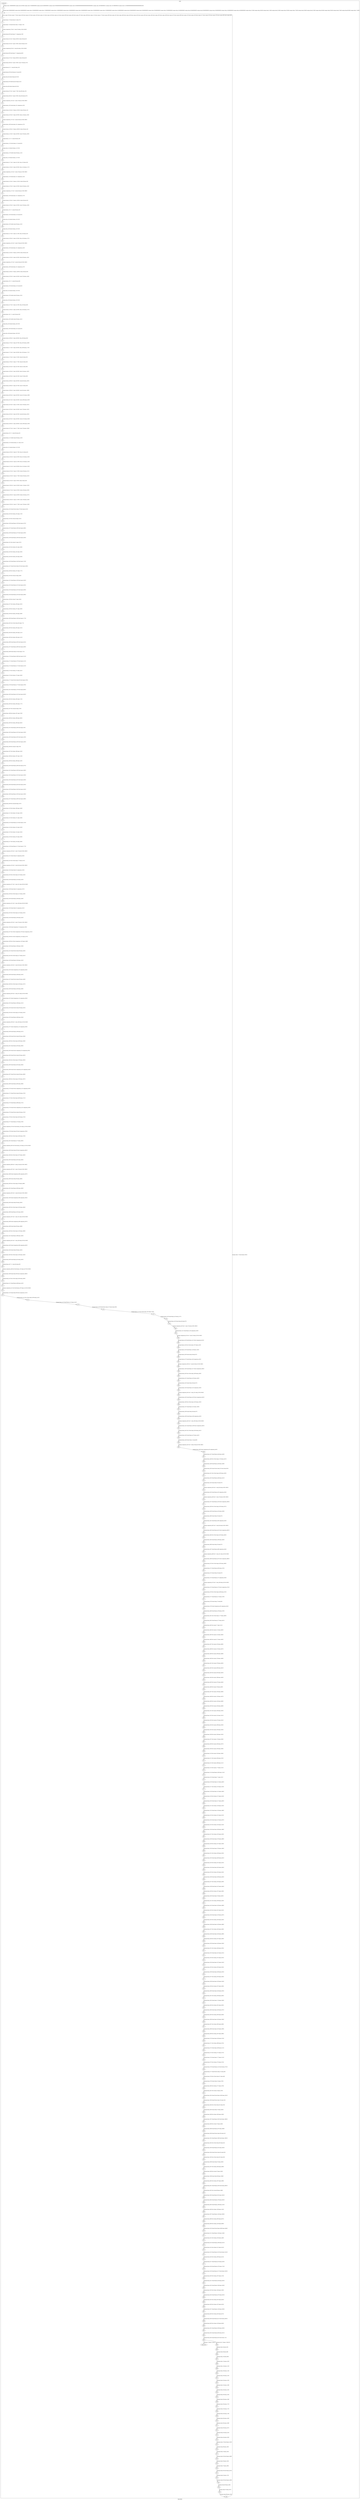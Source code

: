 digraph G {
label="Btor2XCFA";
subgraph cluster_0 {
label="main";
main_init[];
l1[];
l3[];
l4[];
l5[];
l6[];
l7[];
l8[];
l9[];
l10[];
l11[];
l12[];
l13[];
l14[];
l15[];
l16[];
l17[];
l18[];
l19[];
l20[];
l21[];
l22[];
l23[];
l24[];
l25[];
l26[];
l27[];
l28[];
l29[];
l30[];
l31[];
l32[];
l33[];
l34[];
l35[];
l36[];
l37[];
l38[];
l39[];
l40[];
l41[];
l42[];
l43[];
l44[];
l45[];
l46[];
l47[];
l48[];
l49[];
l50[];
l51[];
l52[];
l53[];
l54[];
l55[];
l56[];
l57[];
l58[];
l59[];
l60[];
l61[];
l62[];
l63[];
l64[];
l65[];
l66[];
l67[];
l68[];
l69[];
l70[];
l71[];
l72[];
l73[];
l74[];
l75[];
l76[];
l77[];
l78[];
l79[];
l80[];
l81[];
l82[];
l83[];
l84[];
l85[];
l86[];
l87[];
l88[];
l89[];
l90[];
l91[];
l92[];
l93[];
l94[];
l95[];
l96[];
l97[];
l98[];
l99[];
l100[];
l101[];
l102[];
l103[];
l104[];
l105[];
l106[];
l107[];
l108[];
l109[];
l110[];
l111[];
l112[];
l113[];
l114[];
l115[];
l116[];
l117[];
l118[];
l119[];
l120[];
l121[];
l122[];
l123[];
l124[];
l125[];
l126[];
l127[];
l128[];
l129[];
l130[];
l131[];
l132[];
l133[];
l134[];
l135[];
l136[];
l137[];
l138[];
l139[];
l140[];
l141[];
l142[];
l143[];
l144[];
l145[];
l146[];
l147[];
l148[];
l149[];
l150[];
l151[];
l152[];
l153[];
l154[];
l155[];
l156[];
l157[];
l158[];
l159[];
l160[];
l161[];
l162[];
l163[];
l164[];
l165[];
l166[];
l167[];
l168[];
l169[];
l170[];
l171[];
l172[];
l173[];
l174[];
l175[];
l176[];
l177[];
l178[];
l179[];
l180[];
l181[];
l182[];
l183[];
l184[];
l185[];
l186[];
l187[];
l188[];
l189[];
l190[];
l191[];
l192[];
l193[];
l194[];
l195[];
l196[];
l197[];
l198[];
l199[];
l200[];
l201[];
l202[];
l203[];
l204[];
l205[];
l206[];
l207[];
l208[];
l209[];
l210[];
l211[];
l212[];
l213[];
l214[];
l215[];
l216[];
l217[];
l218[];
l219[];
l220[];
l221[];
l222[];
l223[];
l224[];
l225[];
l226[];
l227[];
l228[];
l229[];
l230[];
l231[];
l232[];
l233[];
l234[];
l235[];
l236[];
l237[];
l238[];
l239[];
l240[];
l241[];
l242[];
l243[];
l244[];
l245[];
l246[];
l247[];
l248[];
l249[];
l250[];
l251[];
l252[];
l253[];
l254[];
l255[];
l256[];
l257[];
l258[];
l259[];
l260[];
l261[];
l262[];
l263[];
l264[];
l265[];
l266[];
l267[];
l268[];
l269[];
l270[];
l271[];
l272[];
l273[];
l274[];
l275[];
l276[];
l277[];
l278[];
l279[];
l280[];
l281[];
l282[];
l283[];
l284[];
l285[];
l286[];
l287[];
l288[];
l289[];
l290[];
l291[];
l292[];
l293[];
l294[];
l295[];
l296[];
l297[];
l298[];
l299[];
l300[];
l301[];
l302[];
l303[];
l304[];
l305[];
l306[];
l307[];
l308[];
l309[];
l310[];
l311[];
l312[];
l313[];
l314[];
l315[];
l316[];
l317[];
l318[];
l319[];
l320[];
l321[];
l322[];
l323[];
l324[];
l325[];
l326[];
l327[];
l328[];
l329[];
l330[];
l331[];
l332[];
l333[];
l334[];
l335[];
l336[];
l337[];
l338[];
l339[];
l340[];
l341[];
l342[];
l343[];
l344[];
l345[];
l346[];
l347[];
l348[];
l349[];
l350[];
l351[];
l352[];
l353[];
l354[];
l355[];
l356[];
l357[];
l358[];
l359[];
l360[];
l361[];
l362[];
l363[];
l364[];
l365[];
l366[];
l367[];
l368[];
l369[];
l370[];
l371[];
l372[];
l373[];
l374[];
l375[];
l376[];
l377[];
l378[];
l379[];
l380[];
l381[];
l382[];
l383[];
l384[];
l385[];
l386[];
l387[];
l388[];
l389[];
l390[];
l391[];
l392[];
l393[];
l394[];
l395[];
l396[];
l397[];
l398[];
l399[];
l400[];
l401[];
l402[];
l403[];
l404[];
l405[];
l406[];
l407[];
l408[];
l409[];
l410[];
l411[];
l412[];
l413[];
l414[];
l415[];
l416[];
l417[];
l418[];
l419[];
l420[];
l421[];
l422[];
l423[];
l424[];
l425[];
l426[];
l427[];
l428[];
l429[];
l430[];
l431[];
l432[];
l433[];
l434[];
l435[];
l436[];
l437[];
l438[];
l439[];
l440[];
l441[];
l442[];
l443[];
l444[];
l445[];
l446[];
l447[];
l448[];
l449[];
l450[];
l451[];
l452[];
l453[];
l454[];
l455[];
l456[];
l457[];
l458[];
l459[];
l460[];
l461[];
l462[];
l463[];
l464[];
l465[];
l466[];
l467[];
l468[];
l469[];
l470[];
l471[];
l472[];
l473[];
l474[];
l475[];
l476[];
l477[];
l478[];
l479[];
l480[];
l481[];
l482[];
l483[];
l484[];
l485[];
l486[];
l487[];
l488[];
l489[];
l490[];
l491[];
l492[];
l493[];
main_error[];
l494[];
l495[];
l496[];
l497[];
l498[];
l499[];
l500[];
l501[];
l502[];
l503[];
l504[];
l505[];
l506[];
l507[];
l508[];
l509[];
l510[];
l511[];
l512[];
l513[];
l514[];
l515[];
l516[];
l517[];
l518[];
l519[];
l520[];
l521[];
l522[];
l523[];
l524[];
l525[];
l526[];
main_init -> l1 [label="[(assign const_5 #b00000000),(assign const_46 #b0),(assign const_78 #b00000000),(assign const_84 #b00000001),(assign const_90 #b000000000000000000000000),(assign const_92 #b00000000000000000000000000000001),(assign const_189 #b00000011),(assign const_191 #b00000010),(assign const_212 #b00000000000000000000000000000100)] "];
l3 -> l4 [label="[(havoc input_76),(havoc input_77),(havoc input_100),(havoc input_101),(havoc input_120),(havoc input_121),(havoc input_140),(havoc input_141),(havoc input_160),(havoc input_164),(havoc input_167),(havoc input_168),(havoc input_174),(havoc input_177),(havoc input_180),(havoc input_181),(havoc input_188),(havoc input_190),(havoc input_192),(havoc input_193),(havoc input_194),(havoc input_195),(havoc input_196),(havoc input_197),(havoc input_209),(havoc input_215),(havoc input_216),(havoc input_217),(havoc input_276),(havoc input_278),(havoc input_280),(havoc input_282)] "];
l4 -> l5 [label="[(assign binary_73 (bvand state_51 state_57))] "];
l5 -> l6 [label="[(assign binary_74 (bvand (bvnot state_71) binary_73))] "];
l6 -> l7 [label="[(assign comparison_79 (ite (= const_78 state_10) #b1 #b0))] "];
l7 -> l8 [label="[(assign binary_80 (bvand input_77 comparison_79))] "];
l8 -> l9 [label="[(assign ternary_81 (ite (= binary_80 #b1) state_38 state_6))] "];
l9 -> l10 [label="[(assign ternary_82 (ite (= input_76 #b1) state_8 ternary_81))] "];
l10 -> l11 [label="[(assign comparison_85 (ite (= const_84 state_10) #b1 #b0))] "];
l11 -> l12 [label="[(assign binary_86 (bvand input_77 comparison_85))] "];
l12 -> l13 [label="[(assign ternary_87 (ite (= binary_86 #b1) state_38 state_8))] "];
l13 -> l14 [label="[(assign ternary_88 (ite (= input_76 #b1) const_78 ternary_87))] "];
l14 -> l15 [label="[(assign binary_91 (++ const_90 state_10))] "];
l15 -> l16 [label="[(assign binary_93 (bvsub binary_91 const_92))] "];
l16 -> l17 [label="[(assign slice_94 (extract binary_93 0 8))] "];
l17 -> l18 [label="[(assign binary_95 (bvadd const_92 binary_91))] "];
l18 -> l19 [label="[(assign slice_96 (extract binary_95 0 8))] "];
l19 -> l20 [label="[(assign ternary_97 (ite (= input_77 #b1) slice_96 state_10))] "];
l20 -> l21 [label="[(assign ternary_98 (ite (= input_76 #b1) slice_94 ternary_97))] "];
l21 -> l22 [label="[(assign comparison_102 (ite (= const_78 state_16) #b1 #b0))] "];
l22 -> l23 [label="[(assign binary_103 (bvand input_101 comparison_102))] "];
l23 -> l24 [label="[(assign ternary_104 (ite (= binary_103 #b1) state_38 state_12))] "];
l24 -> l25 [label="[(assign ternary_105 (ite (= input_100 #b1) state_14 ternary_104))] "];
l25 -> l26 [label="[(assign comparison_107 (ite (= const_84 state_16) #b1 #b0))] "];
l26 -> l27 [label="[(assign binary_108 (bvand input_101 comparison_107))] "];
l27 -> l28 [label="[(assign ternary_109 (ite (= binary_108 #b1) state_38 state_14))] "];
l28 -> l29 [label="[(assign ternary_110 (ite (= input_100 #b1) const_78 ternary_109))] "];
l29 -> l30 [label="[(assign binary_112 (++ const_90 state_16))] "];
l30 -> l31 [label="[(assign binary_113 (bvsub binary_112 const_92))] "];
l31 -> l32 [label="[(assign slice_114 (extract binary_113 0 8))] "];
l32 -> l33 [label="[(assign binary_115 (bvadd const_92 binary_112))] "];
l33 -> l34 [label="[(assign slice_116 (extract binary_115 0 8))] "];
l34 -> l35 [label="[(assign ternary_117 (ite (= input_101 #b1) slice_116 state_16))] "];
l35 -> l36 [label="[(assign ternary_118 (ite (= input_100 #b1) slice_114 ternary_117))] "];
l36 -> l37 [label="[(assign comparison_122 (ite (= const_78 state_22) #b1 #b0))] "];
l37 -> l38 [label="[(assign binary_123 (bvand input_121 comparison_122))] "];
l38 -> l39 [label="[(assign ternary_124 (ite (= binary_123 #b1) state_38 state_18))] "];
l39 -> l40 [label="[(assign ternary_125 (ite (= input_120 #b1) state_20 ternary_124))] "];
l40 -> l41 [label="[(assign comparison_127 (ite (= const_84 state_22) #b1 #b0))] "];
l41 -> l42 [label="[(assign binary_128 (bvand input_121 comparison_127))] "];
l42 -> l43 [label="[(assign ternary_129 (ite (= binary_128 #b1) state_38 state_20))] "];
l43 -> l44 [label="[(assign ternary_130 (ite (= input_120 #b1) const_78 ternary_129))] "];
l44 -> l45 [label="[(assign binary_132 (++ const_90 state_22))] "];
l45 -> l46 [label="[(assign binary_133 (bvsub binary_132 const_92))] "];
l46 -> l47 [label="[(assign slice_134 (extract binary_133 0 8))] "];
l47 -> l48 [label="[(assign binary_135 (bvadd const_92 binary_132))] "];
l48 -> l49 [label="[(assign slice_136 (extract binary_135 0 8))] "];
l49 -> l50 [label="[(assign ternary_137 (ite (= input_121 #b1) slice_136 state_22))] "];
l50 -> l51 [label="[(assign ternary_138 (ite (= input_120 #b1) slice_134 ternary_137))] "];
l51 -> l52 [label="[(assign comparison_142 (ite (= const_78 state_28) #b1 #b0))] "];
l52 -> l53 [label="[(assign binary_143 (bvand input_141 comparison_142))] "];
l53 -> l54 [label="[(assign ternary_144 (ite (= binary_143 #b1) state_38 state_24))] "];
l54 -> l55 [label="[(assign ternary_145 (ite (= input_140 #b1) state_26 ternary_144))] "];
l55 -> l56 [label="[(assign comparison_147 (ite (= const_84 state_28) #b1 #b0))] "];
l56 -> l57 [label="[(assign binary_148 (bvand input_141 comparison_147))] "];
l57 -> l58 [label="[(assign ternary_149 (ite (= binary_148 #b1) state_38 state_26))] "];
l58 -> l59 [label="[(assign ternary_150 (ite (= input_140 #b1) const_78 ternary_149))] "];
l59 -> l60 [label="[(assign binary_152 (++ const_90 state_28))] "];
l60 -> l61 [label="[(assign binary_153 (bvsub binary_152 const_92))] "];
l61 -> l62 [label="[(assign slice_154 (extract binary_153 0 8))] "];
l62 -> l63 [label="[(assign binary_155 (bvadd const_92 binary_152))] "];
l63 -> l64 [label="[(assign slice_156 (extract binary_155 0 8))] "];
l64 -> l65 [label="[(assign ternary_157 (ite (= input_141 #b1) slice_156 state_28))] "];
l65 -> l66 [label="[(assign ternary_158 (ite (= input_140 #b1) slice_154 ternary_157))] "];
l66 -> l67 [label="[(assign binary_161 (++ const_90 state_30))] "];
l67 -> l68 [label="[(assign binary_162 (bvadd const_92 binary_161))] "];
l68 -> l69 [label="[(assign slice_163 (extract binary_162 0 8))] "];
l69 -> l70 [label="[(assign binary_165 (bvsub binary_161 const_92))] "];
l70 -> l71 [label="[(assign slice_166 (extract binary_165 0 8))] "];
l71 -> l72 [label="[(assign ternary_169 (ite (= input_168 #b1) slice_166 state_30))] "];
l72 -> l73 [label="[(assign ternary_170 (ite (= input_167 #b1) slice_163 ternary_169))] "];
l73 -> l74 [label="[(assign ternary_171 (ite (= input_164 #b1) slice_166 ternary_170))] "];
l74 -> l75 [label="[(assign ternary_172 (ite (= input_160 #b1) slice_163 ternary_171))] "];
l75 -> l76 [label="[(assign ternary_175 (ite (= input_174 #b1) state_30 state_32))] "];
l76 -> l77 [label="[(assign ternary_178 (ite (= input_177 #b1) state_30 state_34))] "];
l77 -> l78 [label="[(assign ternary_182 (ite (= input_181 #b1) state_32 state_36))] "];
l78 -> l79 [label="[(assign ternary_183 (ite (= input_180 #b1) state_34 ternary_182))] "];
l79 -> l80 [label="[(assign ternary_185 (ite (= input_181 #b1) const_78 state_38))] "];
l80 -> l81 [label="[(assign ternary_186 (ite (= input_180 #b1) const_84 ternary_185))] "];
l81 -> l82 [label="[(assign ternary_198 (ite (= input_197 #b1) const_78 state_40))] "];
l82 -> l83 [label="[(assign ternary_199 (ite (= input_196 #b1) const_84 ternary_198))] "];
l83 -> l84 [label="[(assign ternary_200 (ite (= input_195 #b1) const_191 ternary_199))] "];
l84 -> l85 [label="[(assign ternary_201 (ite (= input_194 #b1) const_189 ternary_200))] "];
l85 -> l86 [label="[(assign ternary_202 (ite (= input_174 #b1) const_78 ternary_201))] "];
l86 -> l87 [label="[(assign ternary_203 (ite (= input_193 #b1) const_78 ternary_202))] "];
l87 -> l88 [label="[(assign ternary_204 (ite (= input_192 #b1) const_84 ternary_203))] "];
l88 -> l89 [label="[(assign ternary_205 (ite (= input_190 #b1) const_191 ternary_204))] "];
l89 -> l90 [label="[(assign ternary_206 (ite (= input_188 #b1) const_189 ternary_205))] "];
l90 -> l91 [label="[(assign ternary_207 (ite (= input_177 #b1) const_78 ternary_206))] "];
l91 -> l92 [label="[(assign binary_210 (++ const_90 state_42))] "];
l92 -> l93 [label="[(assign binary_211 (bvadd const_92 binary_210))] "];
l93 -> l94 [label="[(assign binary_213 (bvsrem binary_211 const_212))] "];
l94 -> l95 [label="[(assign slice_214 (extract binary_213 0 8))] "];
l95 -> l96 [label="[(assign ternary_218 (ite (= input_217 #b1) slice_214 state_42))] "];
l96 -> l97 [label="[(assign ternary_219 (ite (= input_216 #b1) slice_214 ternary_218))] "];
l97 -> l98 [label="[(assign ternary_220 (ite (= input_215 #b1) slice_214 ternary_219))] "];
l98 -> l99 [label="[(assign ternary_221 (ite (= input_209 #b1) slice_214 ternary_220))] "];
l99 -> l100 [label="[(assign ternary_222 (ite (= input_174 #b1) state_30 ternary_221))] "];
l100 -> l101 [label="[(assign ternary_223 (ite (= input_177 #b1) state_30 ternary_222))] "];
l101 -> l102 [label="[(assign ternary_225 (ite (= input_76 #b1) state_6 state_44))] "];
l102 -> l103 [label="[(assign ternary_226 (ite (= input_100 #b1) state_12 ternary_225))] "];
l103 -> l104 [label="[(assign ternary_227 (ite (= input_120 #b1) state_18 ternary_226))] "];
l104 -> l105 [label="[(assign ternary_228 (ite (= input_140 #b1) state_24 ternary_227))] "];
l105 -> l106 [label="[(assign ternary_229 (ite (= input_174 #b1) const_78 ternary_228))] "];
l106 -> l107 [label="[(assign ternary_230 (ite (= input_177 #b1) const_78 ternary_229))] "];
l107 -> l108 [label="[(assign binary_232 (bvand (bvnot state_47) (bvnot input_181)))] "];
l108 -> l109 [label="[(assign binary_233 (bvor binary_232 input_174))] "];
l109 -> l110 [label="[(assign binary_235 (bvor state_49 input_181))] "];
l110 -> l111 [label="[(assign binary_236 (bvand binary_235 (bvnot input_197)))] "];
l111 -> l112 [label="[(assign binary_237 (bvand binary_236 (bvnot input_196)))] "];
l112 -> l113 [label="[(assign binary_238 (bvand binary_237 (bvnot input_195)))] "];
l113 -> l114 [label="[(assign binary_239 (bvand binary_238 (bvnot input_194)))] "];
l114 -> l115 [label="[(assign binary_241 (bvor state_51 input_197))] "];
l115 -> l116 [label="[(assign binary_242 (bvor binary_241 input_196))] "];
l116 -> l117 [label="[(assign binary_243 (bvor binary_242 input_195))] "];
l117 -> l118 [label="[(assign binary_244 (bvor binary_243 input_194))] "];
l118 -> l119 [label="[(assign binary_245 (bvand binary_244 (bvnot input_174)))] "];
l119 -> l120 [label="[(assign binary_247 (bvand (bvnot state_53) (bvnot input_180)))] "];
l120 -> l121 [label="[(assign binary_248 (bvor binary_247 input_177))] "];
l121 -> l122 [label="[(assign binary_250 (bvor state_55 input_180))] "];
l122 -> l123 [label="[(assign binary_251 (bvand binary_250 (bvnot input_193)))] "];
l123 -> l124 [label="[(assign binary_252 (bvand binary_251 (bvnot input_192)))] "];
l124 -> l125 [label="[(assign binary_253 (bvand binary_252 (bvnot input_190)))] "];
l125 -> l126 [label="[(assign binary_254 (bvand binary_253 (bvnot input_188)))] "];
l126 -> l127 [label="[(assign binary_256 (bvor state_57 input_193))] "];
l127 -> l128 [label="[(assign binary_257 (bvor binary_256 input_192))] "];
l128 -> l129 [label="[(assign binary_258 (bvor binary_257 input_190))] "];
l129 -> l130 [label="[(assign binary_259 (bvor binary_258 input_188))] "];
l130 -> l131 [label="[(assign binary_260 (bvand binary_259 (bvnot input_177)))] "];
l131 -> l132 [label="[(assign binary_262 (bvor (bvnot state_59) input_77))] "];
l132 -> l133 [label="[(assign binary_263 (bvor binary_262 input_101))] "];
l133 -> l134 [label="[(assign binary_264 (bvor binary_263 input_121))] "];
l134 -> l135 [label="[(assign binary_265 (bvor binary_264 input_141))] "];
l135 -> l136 [label="[(assign binary_266 (bvand binary_265 (bvnot input_181)))] "];
l136 -> l137 [label="[(assign binary_267 (bvand binary_266 (bvnot input_180)))] "];
l137 -> l138 [label="[(assign binary_269 (bvand state_61 (bvnot input_77)))] "];
l138 -> l139 [label="[(assign binary_270 (bvand binary_269 (bvnot input_101)))] "];
l139 -> l140 [label="[(assign binary_271 (bvand binary_270 (bvnot input_121)))] "];
l140 -> l141 [label="[(assign binary_272 (bvand binary_271 (bvnot input_141)))] "];
l141 -> l142 [label="[(assign binary_273 (bvor binary_272 input_181))] "];
l142 -> l143 [label="[(assign binary_274 (bvor binary_273 input_180))] "];
l143 -> l144 [label="[(assign binary_277 (bvand (bvnot state_63) (bvnot input_276)))] "];
l144 -> l145 [label="[(assign binary_279 (bvand binary_277 (bvnot input_278)))] "];
l145 -> l146 [label="[(assign binary_281 (bvand binary_279 (bvnot input_280)))] "];
l146 -> l147 [label="[(assign binary_283 (bvand binary_281 (bvnot input_282)))] "];
l147 -> l148 [label="[(assign binary_284 (bvor binary_283 input_174))] "];
l148 -> l149 [label="[(assign binary_285 (bvor binary_284 input_177))] "];
l149 -> l150 [label="[(assign binary_287 (bvor state_65 input_276))] "];
l150 -> l151 [label="[(assign binary_288 (bvor binary_287 input_278))] "];
l151 -> l152 [label="[(assign binary_289 (bvor binary_288 input_280))] "];
l152 -> l153 [label="[(assign binary_290 (bvor binary_289 input_282))] "];
l153 -> l154 [label="[(assign binary_291 (bvand binary_290 (bvnot input_76)))] "];
l154 -> l155 [label="[(assign binary_292 (bvand binary_291 (bvnot input_100)))] "];
l155 -> l156 [label="[(assign binary_293 (bvand binary_292 (bvnot input_120)))] "];
l156 -> l157 [label="[(assign binary_294 (bvand binary_293 (bvnot input_140)))] "];
l157 -> l158 [label="[(assign binary_296 (bvor state_67 input_76))] "];
l158 -> l159 [label="[(assign binary_297 (bvor binary_296 input_100))] "];
l159 -> l160 [label="[(assign binary_298 (bvor binary_297 input_120))] "];
l160 -> l161 [label="[(assign binary_299 (bvor binary_298 input_140))] "];
l161 -> l162 [label="[(assign binary_300 (bvand binary_299 (bvnot input_197)))] "];
l162 -> l163 [label="[(assign binary_301 (bvand binary_300 (bvnot input_196)))] "];
l163 -> l164 [label="[(assign binary_302 (bvand binary_301 (bvnot input_195)))] "];
l164 -> l165 [label="[(assign binary_303 (bvand binary_302 (bvnot input_194)))] "];
l165 -> l166 [label="[(assign binary_304 (bvand binary_303 (bvnot input_193)))] "];
l166 -> l167 [label="[(assign binary_305 (bvand binary_304 (bvnot input_192)))] "];
l167 -> l168 [label="[(assign binary_306 (bvand binary_305 (bvnot input_190)))] "];
l168 -> l169 [label="[(assign binary_307 (bvand binary_306 (bvnot input_188)))] "];
l169 -> l170 [label="[(assign binary_309 (bvor state_69 input_197))] "];
l170 -> l171 [label="[(assign binary_310 (bvor binary_309 input_196))] "];
l171 -> l172 [label="[(assign binary_311 (bvor binary_310 input_195))] "];
l172 -> l173 [label="[(assign binary_312 (bvor binary_311 input_194))] "];
l173 -> l174 [label="[(assign binary_313 (bvand binary_312 (bvnot input_174)))] "];
l174 -> l175 [label="[(assign binary_314 (bvor binary_313 input_193))] "];
l175 -> l176 [label="[(assign binary_315 (bvor binary_314 input_192))] "];
l176 -> l177 [label="[(assign binary_316 (bvor binary_315 input_190))] "];
l177 -> l178 [label="[(assign binary_317 (bvor binary_316 input_188))] "];
l178 -> l179 [label="[(assign binary_318 (bvand binary_317 (bvnot input_177)))] "];
l179 -> l180 [label="[(assign comparison_320 (ite (= const_78 state_36) #b1 #b0))] "];
l180 -> l181 [label="[(assign binary_321 (bvand state_61 comparison_320))] "];
l181 -> l182 [label="[(assign binary_322 (bvor (bvnot input_77) binary_321))] "];
l182 -> l183 [label="[(assign comparison_323 (ite (= const_84 state_36) #b1 #b0))] "];
l183 -> l184 [label="[(assign binary_324 (bvand state_61 comparison_323))] "];
l184 -> l185 [label="[(assign binary_325 (bvor (bvnot input_101) binary_324))] "];
l185 -> l186 [label="[(assign binary_326 (bvand binary_322 binary_325))] "];
l186 -> l187 [label="[(assign comparison_327 (ite (= const_191 state_36) #b1 #b0))] "];
l187 -> l188 [label="[(assign binary_328 (bvand state_61 comparison_327))] "];
l188 -> l189 [label="[(assign binary_329 (bvor (bvnot input_121) binary_328))] "];
l189 -> l190 [label="[(assign binary_330 (bvand binary_326 binary_329))] "];
l190 -> l191 [label="[(assign comparison_331 (ite (= const_189 state_36) #b1 #b0))] "];
l191 -> l192 [label="[(assign binary_332 (bvand state_61 comparison_331))] "];
l192 -> l193 [label="[(assign binary_333 (bvor (bvnot input_141) binary_332))] "];
l193 -> l194 [label="[(assign binary_334 (bvand binary_330 binary_333))] "];
l194 -> l195 [label="[(assign comparison_335 (ite (= const_78 state_42) #b1 #b0))] "];
l195 -> l196 [label="[(assign binary_336 (bvand comparison_79 comparison_335))] "];
l196 -> l197 [label="[(assign binary_337 (bvor (bvnot comparison_79) (bvnot comparison_102)))] "];
l197 -> l198 [label="[(assign binary_338 (bvor (bvnot comparison_122) binary_337))] "];
l198 -> l199 [label="[(assign binary_339 (bvor (bvnot comparison_142) binary_338))] "];
l199 -> l200 [label="[(assign binary_340 (bvand binary_336 binary_339))] "];
l200 -> l201 [label="[(assign binary_341 (bvand (bvnot state_63) binary_340))] "];
l201 -> l202 [label="[(assign binary_342 (bvor (bvnot input_217) binary_341))] "];
l202 -> l203 [label="[(assign binary_343 (bvand binary_334 binary_342))] "];
l203 -> l204 [label="[(assign comparison_344 (ite (= const_84 state_42) #b1 #b0))] "];
l204 -> l205 [label="[(assign binary_345 (bvand comparison_102 comparison_344))] "];
l205 -> l206 [label="[(assign binary_346 (bvand binary_339 binary_345))] "];
l206 -> l207 [label="[(assign binary_347 (bvand (bvnot state_63) binary_346))] "];
l207 -> l208 [label="[(assign binary_348 (bvor (bvnot input_216) binary_347))] "];
l208 -> l209 [label="[(assign binary_349 (bvand binary_343 binary_348))] "];
l209 -> l210 [label="[(assign comparison_350 (ite (= const_191 state_42) #b1 #b0))] "];
l210 -> l211 [label="[(assign binary_351 (bvand comparison_122 comparison_350))] "];
l211 -> l212 [label="[(assign binary_352 (bvand binary_339 binary_351))] "];
l212 -> l213 [label="[(assign binary_353 (bvand (bvnot state_63) binary_352))] "];
l213 -> l214 [label="[(assign binary_354 (bvor (bvnot input_215) binary_353))] "];
l214 -> l215 [label="[(assign binary_355 (bvand binary_349 binary_354))] "];
l215 -> l216 [label="[(assign comparison_356 (ite (= const_189 state_42) #b1 #b0))] "];
l216 -> l217 [label="[(assign binary_357 (bvand comparison_142 comparison_356))] "];
l217 -> l218 [label="[(assign binary_358 (bvand binary_339 binary_357))] "];
l218 -> l219 [label="[(assign binary_359 (bvand (bvnot state_63) binary_358))] "];
l219 -> l220 [label="[(assign binary_360 (bvor (bvnot input_209) binary_359))] "];
l220 -> l221 [label="[(assign binary_361 (bvand binary_355 binary_360))] "];
l221 -> l222 [label="[(assign binary_362 (bvand (bvnot comparison_79) comparison_335))] "];
l222 -> l223 [label="[(assign binary_363 (bvand (bvnot state_63) binary_362))] "];
l223 -> l224 [label="[(assign binary_364 (bvor (bvnot input_276) binary_363))] "];
l224 -> l225 [label="[(assign binary_365 (bvand binary_361 binary_364))] "];
l225 -> l226 [label="[(assign binary_366 (bvand (bvnot comparison_102) comparison_344))] "];
l226 -> l227 [label="[(assign binary_367 (bvand (bvnot state_63) binary_366))] "];
l227 -> l228 [label="[(assign binary_368 (bvor (bvnot input_278) binary_367))] "];
l228 -> l229 [label="[(assign binary_369 (bvand binary_365 binary_368))] "];
l229 -> l230 [label="[(assign binary_370 (bvand (bvnot comparison_122) comparison_350))] "];
l230 -> l231 [label="[(assign binary_371 (bvand (bvnot state_63) binary_370))] "];
l231 -> l232 [label="[(assign binary_372 (bvor (bvnot input_280) binary_371))] "];
l232 -> l233 [label="[(assign binary_373 (bvand binary_369 binary_372))] "];
l233 -> l234 [label="[(assign binary_374 (bvand (bvnot comparison_142) comparison_356))] "];
l234 -> l235 [label="[(assign binary_375 (bvand (bvnot state_63) binary_374))] "];
l235 -> l236 [label="[(assign binary_376 (bvor (bvnot input_282) binary_375))] "];
l236 -> l237 [label="[(assign binary_377 (bvand binary_373 binary_376))] "];
l237 -> l238 [label="[(assign comparison_378 (ite (bvule binary_161 binary_210) #b1 #b0))] "];
l238 -> l239 [label="[(assign binary_379 (bvand state_65 (bvnot comparison_378)))] "];
l239 -> l240 [label="[(assign binary_380 (bvor (bvnot input_168) binary_379))] "];
l240 -> l241 [label="[(assign binary_381 (bvand binary_377 binary_380))] "];
l241 -> l242 [label="[(assign comparison_382 (ite (bvule binary_210 binary_161) #b1 #b0))] "];
l242 -> l243 [label="[(assign binary_383 (bvand state_65 (bvnot comparison_382)))] "];
l243 -> l244 [label="[(assign binary_384 (bvor (bvnot input_167) binary_383))] "];
l244 -> l245 [label="[(assign binary_385 (bvand binary_381 binary_384))] "];
l245 -> l246 [label="[(assign comparison_386 (ite (= state_42 state_30) #b1 #b0))] "];
l246 -> l247 [label="[(assign comparison_387 (ite (= const_78 state_30) #b1 #b0))] "];
l247 -> l248 [label="[(assign binary_388 (bvand comparison_386 comparison_387))] "];
l248 -> l249 [label="[(assign binary_389 (bvand state_65 binary_388))] "];
l249 -> l250 [label="[(assign binary_390 (bvor (bvnot input_76) binary_389))] "];
l250 -> l251 [label="[(assign binary_391 (bvand binary_385 binary_390))] "];
l251 -> l252 [label="[(assign comparison_392 (ite (= const_84 state_30) #b1 #b0))] "];
l252 -> l253 [label="[(assign binary_393 (bvand comparison_386 comparison_392))] "];
l253 -> l254 [label="[(assign binary_394 (bvand state_65 binary_393))] "];
l254 -> l255 [label="[(assign binary_395 (bvor (bvnot input_100) binary_394))] "];
l255 -> l256 [label="[(assign binary_396 (bvand binary_391 binary_395))] "];
l256 -> l257 [label="[(assign comparison_397 (ite (= const_191 state_30) #b1 #b0))] "];
l257 -> l258 [label="[(assign binary_398 (bvand comparison_386 comparison_397))] "];
l258 -> l259 [label="[(assign binary_399 (bvand state_65 binary_398))] "];
l259 -> l260 [label="[(assign binary_400 (bvor (bvnot input_120) binary_399))] "];
l260 -> l261 [label="[(assign binary_401 (bvand binary_396 binary_400))] "];
l261 -> l262 [label="[(assign comparison_402 (ite (= const_189 state_30) #b1 #b0))] "];
l262 -> l263 [label="[(assign binary_403 (bvand comparison_386 comparison_402))] "];
l263 -> l264 [label="[(assign binary_404 (bvand state_65 binary_403))] "];
l264 -> l265 [label="[(assign binary_405 (bvor (bvnot input_140) binary_404))] "];
l265 -> l266 [label="[(assign binary_406 (bvand binary_401 binary_405))] "];
l266 -> l267 [label="[(assign binary_407 (++ const_90 state_40))] "];
l267 -> l268 [label="[(assign comparison_408 (ite (bvule binary_161 binary_407) #b1 #b0))] "];
l268 -> l269 [label="[(assign binary_409 (bvand state_69 (bvnot comparison_408)))] "];
l269 -> l270 [label="[(assign binary_410 (bvor (bvnot input_164) binary_409))] "];
l270 -> l271 [label="[(assign binary_411 (bvand binary_406 binary_410))] "];
l271 -> l272 [label="[(assign comparison_412 (ite (bvule binary_407 binary_161) #b1 #b0))] "];
l272 -> l273 [label="[(assign binary_413 (bvand state_69 (bvnot comparison_412)))] "];
l273 -> l274 [label="[(assign binary_414 (bvor (bvnot input_160) binary_413))] "];
l274 -> l275 [label="[(assign binary_415 (bvand binary_411 binary_414))] "];
l275 -> l276 [label="[(assign binary_416 (bvand (bvnot state_47) (bvnot state_59)))] "];
l276 -> l277 [label="[(assign binary_417 (bvor (bvnot input_181) binary_416))] "];
l277 -> l278 [label="[(assign binary_418 (bvand binary_415 binary_417))] "];
l278 -> l279 [label="[(assign binary_419 (bvand state_49 state_67))] "];
l279 -> l280 [label="[(assign comparison_420 (ite (= const_78 state_44) #b1 #b0))] "];
l280 -> l281 [label="[(assign binary_421 (bvand binary_419 comparison_420))] "];
l281 -> l282 [label="[(assign comparison_422 (ite (= const_78 state_32) #b1 #b0))] "];
l282 -> l283 [label="[(assign binary_423 (bvand binary_421 (bvnot comparison_422)))] "];
l283 -> l284 [label="[(assign binary_424 (bvor (bvnot input_197) binary_423))] "];
l284 -> l285 [label="[(assign binary_425 (bvand binary_418 binary_424))] "];
l285 -> l286 [label="[(assign binary_426 (bvand state_49 state_67))] "];
l286 -> l287 [label="[(assign binary_427 (bvand binary_426 comparison_420))] "];
l287 -> l288 [label="[(assign comparison_428 (ite (= const_84 state_32) #b1 #b0))] "];
l288 -> l289 [label="[(assign binary_429 (bvand binary_427 (bvnot comparison_428)))] "];
l289 -> l290 [label="[(assign binary_430 (bvor (bvnot input_196) binary_429))] "];
l290 -> l291 [label="[(assign binary_431 (bvand binary_425 binary_430))] "];
l291 -> l292 [label="[(assign binary_432 (bvand state_49 state_67))] "];
l292 -> l293 [label="[(assign binary_433 (bvand binary_432 comparison_420))] "];
l293 -> l294 [label="[(assign comparison_434 (ite (= const_191 state_32) #b1 #b0))] "];
l294 -> l295 [label="[(assign binary_435 (bvand binary_433 (bvnot comparison_434)))] "];
l295 -> l296 [label="[(assign binary_436 (bvor (bvnot input_195) binary_435))] "];
l296 -> l297 [label="[(assign binary_437 (bvand binary_431 binary_436))] "];
l297 -> l298 [label="[(assign binary_438 (bvand state_49 state_67))] "];
l298 -> l299 [label="[(assign binary_439 (bvand binary_438 comparison_420))] "];
l299 -> l300 [label="[(assign comparison_440 (ite (= const_189 state_32) #b1 #b0))] "];
l300 -> l301 [label="[(assign binary_441 (bvand binary_439 (bvnot comparison_440)))] "];
l301 -> l302 [label="[(assign binary_442 (bvor (bvnot input_194) binary_441))] "];
l302 -> l303 [label="[(assign binary_443 (bvand binary_437 binary_442))] "];
l303 -> l304 [label="[(assign binary_444 (bvand state_51 state_69))] "];
l304 -> l305 [label="[(assign comparison_445 (ite (= state_40 state_30) #b1 #b0))] "];
l305 -> l306 [label="[(assign binary_446 (bvand comparison_420 comparison_445))] "];
l306 -> l307 [label="[(assign binary_447 (bvand binary_444 binary_446))] "];
l307 -> l308 [label="[(assign binary_448 (bvor (bvnot input_174) binary_447))] "];
l308 -> l309 [label="[(assign binary_449 (bvand binary_443 binary_448))] "];
l309 -> l310 [label="[(assign binary_450 (bvand (bvnot state_53) (bvnot state_59)))] "];
l310 -> l311 [label="[(assign binary_451 (bvor (bvnot input_180) binary_450))] "];
l311 -> l312 [label="[(assign binary_452 (bvand binary_449 binary_451))] "];
l312 -> l313 [label="[(assign binary_453 (bvand state_55 state_67))] "];
l313 -> l314 [label="[(assign comparison_454 (ite (= const_84 state_44) #b1 #b0))] "];
l314 -> l315 [label="[(assign binary_455 (bvand binary_453 comparison_454))] "];
l315 -> l316 [label="[(assign comparison_456 (ite (= const_78 state_34) #b1 #b0))] "];
l316 -> l317 [label="[(assign binary_457 (bvand binary_455 (bvnot comparison_456)))] "];
l317 -> l318 [label="[(assign binary_458 (bvor (bvnot input_193) binary_457))] "];
l318 -> l319 [label="[(assign binary_459 (bvand binary_452 binary_458))] "];
l319 -> l320 [label="[(assign binary_460 (bvand state_55 state_67))] "];
l320 -> l321 [label="[(assign binary_461 (bvand binary_460 comparison_454))] "];
l321 -> l322 [label="[(assign comparison_462 (ite (= const_84 state_34) #b1 #b0))] "];
l322 -> l323 [label="[(assign binary_463 (bvand binary_461 (bvnot comparison_462)))] "];
l323 -> l324 [label="[(assign binary_464 (bvor (bvnot input_192) binary_463))] "];
l324 -> l325 [label="[(assign binary_465 (bvand binary_459 binary_464))] "];
l325 -> l326 [label="[(assign binary_466 (bvand state_55 state_67))] "];
l326 -> l327 [label="[(assign binary_467 (bvand binary_466 comparison_454))] "];
l327 -> l328 [label="[(assign comparison_468 (ite (= const_191 state_34) #b1 #b0))] "];
l328 -> l329 [label="[(assign binary_469 (bvand binary_467 (bvnot comparison_468)))] "];
l329 -> l330 [label="[(assign binary_470 (bvor (bvnot input_190) binary_469))] "];
l330 -> l331 [label="[(assign binary_471 (bvand binary_465 binary_470))] "];
l331 -> l332 [label="[(assign binary_472 (bvand state_55 state_67))] "];
l332 -> l333 [label="[(assign binary_473 (bvand binary_472 comparison_454))] "];
l333 -> l334 [label="[(assign comparison_474 (ite (= const_189 state_34) #b1 #b0))] "];
l334 -> l335 [label="[(assign binary_475 (bvand binary_473 (bvnot comparison_474)))] "];
l335 -> l336 [label="[(assign binary_476 (bvor (bvnot input_188) binary_475))] "];
l336 -> l337 [label="[(assign binary_477 (bvand binary_471 binary_476))] "];
l337 -> l338 [label="[(assign binary_478 (bvand state_57 state_69))] "];
l338 -> l339 [label="[(assign binary_479 (bvand comparison_445 comparison_454))] "];
l339 -> l340 [label="[(assign binary_480 (bvand binary_478 binary_479))] "];
l340 -> l341 [label="[(assign binary_481 (bvor (bvnot input_177) binary_480))] "];
l341 -> l342 [label="[(assign binary_482 (bvand binary_477 binary_481))] "];
l342 -> l343 [label="[(assign binary_483 (bvor input_77 input_101))] "];
l343 -> l344 [label="[(assign binary_484 (bvor input_121 binary_483))] "];
l344 -> l345 [label="[(assign binary_485 (bvor input_141 binary_484))] "];
l345 -> l346 [label="[(assign binary_486 (bvor input_217 binary_485))] "];
l346 -> l347 [label="[(assign binary_487 (bvor input_216 binary_486))] "];
l347 -> l348 [label="[(assign binary_488 (bvor input_215 binary_487))] "];
l348 -> l349 [label="[(assign binary_489 (bvor input_209 binary_488))] "];
l349 -> l350 [label="[(assign binary_490 (bvor input_276 binary_489))] "];
l350 -> l351 [label="[(assign binary_491 (bvor input_278 binary_490))] "];
l351 -> l352 [label="[(assign binary_492 (bvor input_280 binary_491))] "];
l352 -> l353 [label="[(assign binary_493 (bvor input_282 binary_492))] "];
l353 -> l354 [label="[(assign binary_494 (bvor input_168 binary_493))] "];
l354 -> l355 [label="[(assign binary_495 (bvor input_167 binary_494))] "];
l355 -> l356 [label="[(assign binary_496 (bvor input_76 binary_495))] "];
l356 -> l357 [label="[(assign binary_497 (bvor input_100 binary_496))] "];
l357 -> l358 [label="[(assign binary_498 (bvor input_120 binary_497))] "];
l358 -> l359 [label="[(assign binary_499 (bvor input_140 binary_498))] "];
l359 -> l360 [label="[(assign binary_500 (bvor input_164 binary_499))] "];
l360 -> l361 [label="[(assign binary_501 (bvor input_160 binary_500))] "];
l361 -> l362 [label="[(assign binary_502 (bvor input_181 binary_501))] "];
l362 -> l363 [label="[(assign binary_503 (bvor input_197 binary_502))] "];
l363 -> l364 [label="[(assign binary_504 (bvor input_196 binary_503))] "];
l364 -> l365 [label="[(assign binary_505 (bvor input_195 binary_504))] "];
l365 -> l366 [label="[(assign binary_506 (bvor input_194 binary_505))] "];
l366 -> l367 [label="[(assign binary_507 (bvor input_174 binary_506))] "];
l367 -> l368 [label="[(assign binary_508 (bvor input_180 binary_507))] "];
l368 -> l369 [label="[(assign binary_509 (bvor input_193 binary_508))] "];
l369 -> l370 [label="[(assign binary_510 (bvor input_192 binary_509))] "];
l370 -> l371 [label="[(assign binary_511 (bvor input_190 binary_510))] "];
l371 -> l372 [label="[(assign binary_512 (bvor input_188 binary_511))] "];
l372 -> l373 [label="[(assign binary_513 (bvor input_177 binary_512))] "];
l373 -> l374 [label="[(assign binary_514 (bvand binary_482 binary_513))] "];
l374 -> l375 [label="[(assign binary_515 (bvand input_77 input_101))] "];
l375 -> l376 [label="[(assign binary_516 (bvand input_121 binary_483))] "];
l376 -> l377 [label="[(assign binary_517 (bvor binary_515 binary_516))] "];
l377 -> l378 [label="[(assign binary_518 (bvand input_141 binary_484))] "];
l378 -> l379 [label="[(assign binary_519 (bvor binary_517 binary_518))] "];
l379 -> l380 [label="[(assign binary_520 (bvand input_217 binary_485))] "];
l380 -> l381 [label="[(assign binary_521 (bvor binary_519 binary_520))] "];
l381 -> l382 [label="[(assign binary_522 (bvand input_216 binary_486))] "];
l382 -> l383 [label="[(assign binary_523 (bvor binary_521 binary_522))] "];
l383 -> l384 [label="[(assign binary_524 (bvand input_215 binary_487))] "];
l384 -> l385 [label="[(assign binary_525 (bvor binary_523 binary_524))] "];
l385 -> l386 [label="[(assign binary_526 (bvand input_209 binary_488))] "];
l386 -> l387 [label="[(assign binary_527 (bvor binary_525 binary_526))] "];
l387 -> l388 [label="[(assign binary_528 (bvand input_276 binary_489))] "];
l388 -> l389 [label="[(assign binary_529 (bvor binary_527 binary_528))] "];
l389 -> l390 [label="[(assign binary_530 (bvand input_278 binary_490))] "];
l390 -> l391 [label="[(assign binary_531 (bvor binary_529 binary_530))] "];
l391 -> l392 [label="[(assign binary_532 (bvand input_280 binary_491))] "];
l392 -> l393 [label="[(assign binary_533 (bvor binary_531 binary_532))] "];
l393 -> l394 [label="[(assign binary_534 (bvand input_282 binary_492))] "];
l394 -> l395 [label="[(assign binary_535 (bvor binary_533 binary_534))] "];
l395 -> l396 [label="[(assign binary_536 (bvand input_168 binary_493))] "];
l396 -> l397 [label="[(assign binary_537 (bvor binary_535 binary_536))] "];
l397 -> l398 [label="[(assign binary_538 (bvand input_167 binary_494))] "];
l398 -> l399 [label="[(assign binary_539 (bvor binary_537 binary_538))] "];
l399 -> l400 [label="[(assign binary_540 (bvand input_76 binary_495))] "];
l400 -> l401 [label="[(assign binary_541 (bvor binary_539 binary_540))] "];
l401 -> l402 [label="[(assign binary_542 (bvand input_100 binary_496))] "];
l402 -> l403 [label="[(assign binary_543 (bvor binary_541 binary_542))] "];
l403 -> l404 [label="[(assign binary_544 (bvand input_120 binary_497))] "];
l404 -> l405 [label="[(assign binary_545 (bvor binary_543 binary_544))] "];
l405 -> l406 [label="[(assign binary_546 (bvand input_140 binary_498))] "];
l406 -> l407 [label="[(assign binary_547 (bvor binary_545 binary_546))] "];
l407 -> l408 [label="[(assign binary_548 (bvand input_164 binary_499))] "];
l408 -> l409 [label="[(assign binary_549 (bvor binary_547 binary_548))] "];
l409 -> l410 [label="[(assign binary_550 (bvand input_160 binary_500))] "];
l410 -> l411 [label="[(assign binary_551 (bvor binary_549 binary_550))] "];
l411 -> l412 [label="[(assign binary_552 (bvand input_181 binary_501))] "];
l412 -> l413 [label="[(assign binary_553 (bvor binary_551 binary_552))] "];
l413 -> l414 [label="[(assign binary_554 (bvand input_197 binary_502))] "];
l414 -> l415 [label="[(assign binary_555 (bvor binary_553 binary_554))] "];
l415 -> l416 [label="[(assign binary_556 (bvand input_196 binary_503))] "];
l416 -> l417 [label="[(assign binary_557 (bvor binary_555 binary_556))] "];
l417 -> l418 [label="[(assign binary_558 (bvand input_195 binary_504))] "];
l418 -> l419 [label="[(assign binary_559 (bvor binary_557 binary_558))] "];
l419 -> l420 [label="[(assign binary_560 (bvand input_194 binary_505))] "];
l420 -> l421 [label="[(assign binary_561 (bvor binary_559 binary_560))] "];
l421 -> l422 [label="[(assign binary_562 (bvand input_174 binary_506))] "];
l422 -> l423 [label="[(assign binary_563 (bvor binary_561 binary_562))] "];
l423 -> l424 [label="[(assign binary_564 (bvand input_180 binary_507))] "];
l424 -> l425 [label="[(assign binary_565 (bvor binary_563 binary_564))] "];
l425 -> l426 [label="[(assign binary_566 (bvand input_193 binary_508))] "];
l426 -> l427 [label="[(assign binary_567 (bvor binary_565 binary_566))] "];
l427 -> l428 [label="[(assign binary_568 (bvand input_192 binary_509))] "];
l428 -> l429 [label="[(assign binary_569 (bvor binary_567 binary_568))] "];
l429 -> l430 [label="[(assign binary_570 (bvand input_190 binary_510))] "];
l430 -> l431 [label="[(assign binary_571 (bvor binary_569 binary_570))] "];
l431 -> l432 [label="[(assign binary_572 (bvand input_188 binary_511))] "];
l432 -> l433 [label="[(assign binary_573 (bvor binary_571 binary_572))] "];
l433 -> l434 [label="[(assign binary_574 (bvand input_177 binary_512))] "];
l434 -> l435 [label="[(assign binary_575 (bvor binary_573 binary_574))] "];
l435 -> l436 [label="[(assign binary_576 (bvand binary_514 (bvnot binary_575)))] "];
l436 -> l437 [label="[(assign binary_577 (bvand (bvnot state_47) state_49))] "];
l437 -> l438 [label="[(assign binary_578 (bvor (bvnot state_47) state_49))] "];
l438 -> l439 [label="[(assign binary_579 (bvand state_51 binary_578))] "];
l439 -> l440 [label="[(assign binary_580 (bvor binary_577 binary_579))] "];
l440 -> l441 [label="[(assign binary_581 (bvor state_51 binary_578))] "];
l441 -> l442 [label="[(assign binary_582 (bvand (bvnot binary_580) binary_581))] "];
l442 -> l443 [label="[(assign binary_583 (bvand (bvnot state_53) state_55))] "];
l443 -> l444 [label="[(assign binary_584 (bvor (bvnot state_53) state_55))] "];
l444 -> l445 [label="[(assign binary_585 (bvand state_57 binary_584))] "];
l445 -> l446 [label="[(assign binary_586 (bvor binary_583 binary_585))] "];
l446 -> l447 [label="[(assign binary_587 (bvand binary_582 (bvnot binary_586)))] "];
l447 -> l448 [label="[(assign binary_588 (bvor state_57 binary_584))] "];
l448 -> l449 [label="[(assign binary_589 (bvand binary_587 binary_588))] "];
l449 -> l450 [label="[(assign binary_590 (bvand (bvnot state_59) state_61))] "];
l450 -> l451 [label="[(assign binary_591 (bvand binary_589 (bvnot binary_590)))] "];
l451 -> l452 [label="[(assign binary_592 (bvor (bvnot state_59) state_61))] "];
l452 -> l453 [label="[(assign binary_593 (bvand binary_591 binary_592))] "];
l453 -> l454 [label="[(assign binary_594 (bvand (bvnot state_63) state_65))] "];
l454 -> l455 [label="[(assign binary_595 (bvor (bvnot state_63) state_65))] "];
l455 -> l456 [label="[(assign binary_596 (bvand state_67 binary_595))] "];
l456 -> l457 [label="[(assign binary_597 (bvor binary_594 binary_596))] "];
l457 -> l458 [label="[(assign binary_598 (bvor state_67 binary_595))] "];
l458 -> l459 [label="[(assign binary_599 (bvand state_69 binary_598))] "];
l459 -> l460 [label="[(assign binary_600 (bvor binary_597 binary_599))] "];
l460 -> l461 [label="[(assign binary_601 (bvand binary_593 (bvnot binary_600)))] "];
l461 -> l462 [label="[(assign binary_602 (bvor state_69 binary_598))] "];
l462 -> l463 [label="[(assign binary_603 (bvand binary_601 binary_602))] "];
l463 -> l464 [label="[(assign binary_604 (bvand binary_576 binary_603))] "];
l464 -> l465 [label="[(assign binary_605 (bvand binary_239 binary_233))] "];
l465 -> l466 [label="[(assign binary_606 (bvor binary_239 binary_233))] "];
l466 -> l467 [label="[(assign binary_607 (bvand binary_245 binary_606))] "];
l467 -> l468 [label="[(assign binary_608 (bvor binary_605 binary_607))] "];
l468 -> l469 [label="[(assign binary_609 (bvor binary_245 binary_606))] "];
l469 -> l470 [label="[(assign binary_610 (bvand (bvnot binary_608) binary_609))] "];
l470 -> l471 [label="[(assign binary_611 (bvand binary_254 binary_248))] "];
l471 -> l472 [label="[(assign binary_612 (bvor binary_254 binary_248))] "];
l472 -> l473 [label="[(assign binary_613 (bvand binary_260 binary_612))] "];
l473 -> l474 [label="[(assign binary_614 (bvor binary_611 binary_613))] "];
l474 -> l475 [label="[(assign binary_615 (bvand binary_610 (bvnot binary_614)))] "];
l475 -> l476 [label="[(assign binary_616 (bvor binary_260 binary_612))] "];
l476 -> l477 [label="[(assign binary_617 (bvand binary_615 binary_616))] "];
l477 -> l478 [label="[(assign binary_618 (bvand binary_267 binary_274))] "];
l478 -> l479 [label="[(assign binary_619 (bvand binary_617 (bvnot binary_618)))] "];
l479 -> l480 [label="[(assign binary_620 (bvor binary_267 binary_274))] "];
l480 -> l481 [label="[(assign binary_621 (bvand binary_619 binary_620))] "];
l481 -> l482 [label="[(assign binary_622 (bvand binary_294 binary_285))] "];
l482 -> l483 [label="[(assign binary_623 (bvor binary_294 binary_285))] "];
l483 -> l484 [label="[(assign binary_624 (bvand binary_307 binary_623))] "];
l484 -> l485 [label="[(assign binary_625 (bvor binary_622 binary_624))] "];
l485 -> l486 [label="[(assign binary_626 (bvor binary_307 binary_623))] "];
l486 -> l487 [label="[(assign binary_627 (bvand binary_318 binary_626))] "];
l487 -> l488 [label="[(assign binary_628 (bvor binary_625 binary_627))] "];
l488 -> l489 [label="[(assign binary_629 (bvand binary_621 (bvnot binary_628)))] "];
l489 -> l490 [label="[(assign binary_630 (bvor binary_318 binary_626))] "];
l490 -> l491 [label="[(assign binary_631 (bvand binary_629 binary_630))] "];
l491 -> l492 [label="[(assign binary_632 (bvand binary_604 binary_631))] "];
l492 -> l493 [label="[(assign binary_633 (bvand binary_632 (bvnot state_71)))] "];
l493 -> main_error [label="[(assume (= binary_74 #b1))] "];
l493 -> l494 [label="[(assume (not (= binary_74 #b1)))] "];
l494 -> l495 [label="[(assign state_6 ternary_82)] "];
l495 -> l496 [label="[(assign state_8 ternary_88)] "];
l496 -> l497 [label="[(assign state_10 ternary_98)] "];
l497 -> l498 [label="[(assign state_12 ternary_105)] "];
l498 -> l499 [label="[(assign state_14 ternary_110)] "];
l499 -> l500 [label="[(assign state_16 ternary_118)] "];
l500 -> l501 [label="[(assign state_18 ternary_125)] "];
l501 -> l502 [label="[(assign state_20 ternary_130)] "];
l502 -> l503 [label="[(assign state_22 ternary_138)] "];
l503 -> l504 [label="[(assign state_24 ternary_145)] "];
l504 -> l505 [label="[(assign state_26 ternary_150)] "];
l505 -> l506 [label="[(assign state_28 ternary_158)] "];
l506 -> l507 [label="[(assign state_30 ternary_172)] "];
l507 -> l508 [label="[(assign state_32 ternary_175)] "];
l508 -> l509 [label="[(assign state_34 ternary_178)] "];
l509 -> l510 [label="[(assign state_36 ternary_183)] "];
l510 -> l511 [label="[(assign state_38 ternary_186)] "];
l511 -> l512 [label="[(assign state_40 ternary_207)] "];
l512 -> l513 [label="[(assign state_42 ternary_223)] "];
l513 -> l514 [label="[(assign state_44 ternary_230)] "];
l514 -> l515 [label="[(assign state_47 (bvnot binary_233))] "];
l515 -> l516 [label="[(assign state_49 binary_239)] "];
l516 -> l517 [label="[(assign state_51 binary_245)] "];
l517 -> l518 [label="[(assign state_53 (bvnot binary_248))] "];
l518 -> l519 [label="[(assign state_55 binary_254)] "];
l519 -> l520 [label="[(assign state_57 binary_260)] "];
l520 -> l521 [label="[(assign state_59 (bvnot binary_267))] "];
l521 -> l522 [label="[(assign state_61 binary_274)] "];
l522 -> l523 [label="[(assign state_63 (bvnot binary_285))] "];
l523 -> l524 [label="[(assign state_65 binary_294)] "];
l524 -> l525 [label="[(assign state_67 binary_307)] "];
l525 -> l526 [label="[(assign state_69 binary_318)] "];
l526 -> l3 [label="[(assign state_71 (bvnot binary_633))] "];
l1 -> l3 [label="[(assign state_6 #b00000000),(assign state_8 #b00000000),(assign state_10 #b00000000),(assign state_12 #b00000000),(assign state_14 #b00000000),(assign state_16 #b00000000),(assign state_18 #b00000000),(assign state_20 #b00000000),(assign state_22 #b00000000),(assign state_24 #b00000000),(assign state_26 #b00000000),(assign state_28 #b00000000),(assign state_30 #b00000000),(assign state_32 #b00000000),(assign state_34 #b00000000),(assign state_36 #b00000000),(assign state_38 #b00000000),(assign state_40 #b00000000),(assign state_42 #b00000000),(assign state_44 #b00000000),(assign state_47 #b0),(assign state_49 #b0),(assign state_51 #b0),(assign state_53 #b0),(assign state_55 #b0),(assign state_57 #b0),(assign state_59 #b0),(assign state_61 #b0),(assign state_63 #b0),(assign state_65 #b0),(assign state_67 #b0),(assign state_69 #b0),(assign state_71 #b0)] "];

}
}
